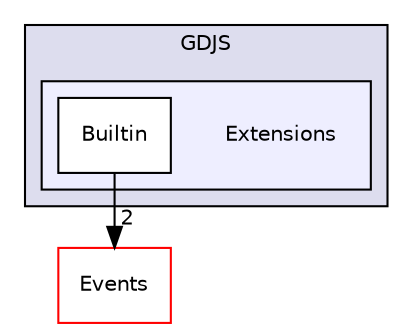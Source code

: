 digraph "Extensions" {
  compound=true
  node [ fontsize="10", fontname="Helvetica"];
  edge [ labelfontsize="10", labelfontname="Helvetica"];
  subgraph clusterdir_2788447a247d89981b9774cad09bae1c {
    graph [ bgcolor="#ddddee", pencolor="black", label="GDJS" fontname="Helvetica", fontsize="10", URL="dir_2788447a247d89981b9774cad09bae1c.html"]
  subgraph clusterdir_55c83c53a3b962f47a5f3a77eeaa6e6e {
    graph [ bgcolor="#eeeeff", pencolor="black", label="" URL="dir_55c83c53a3b962f47a5f3a77eeaa6e6e.html"];
    dir_55c83c53a3b962f47a5f3a77eeaa6e6e [shape=plaintext label="Extensions"];
    dir_85738368dfbcf6eaa4c1248a300711c4 [shape=box label="Builtin" color="black" fillcolor="white" style="filled" URL="dir_85738368dfbcf6eaa4c1248a300711c4.html"];
  }
  }
  dir_15803e5a79f2c8c1253ec2b10c9507db [shape=box label="Events" fillcolor="white" style="filled" color="red" URL="dir_15803e5a79f2c8c1253ec2b10c9507db.html"];
  dir_85738368dfbcf6eaa4c1248a300711c4->dir_15803e5a79f2c8c1253ec2b10c9507db [headlabel="2", labeldistance=1.5 headhref="dir_000002_000005.html"];
}
